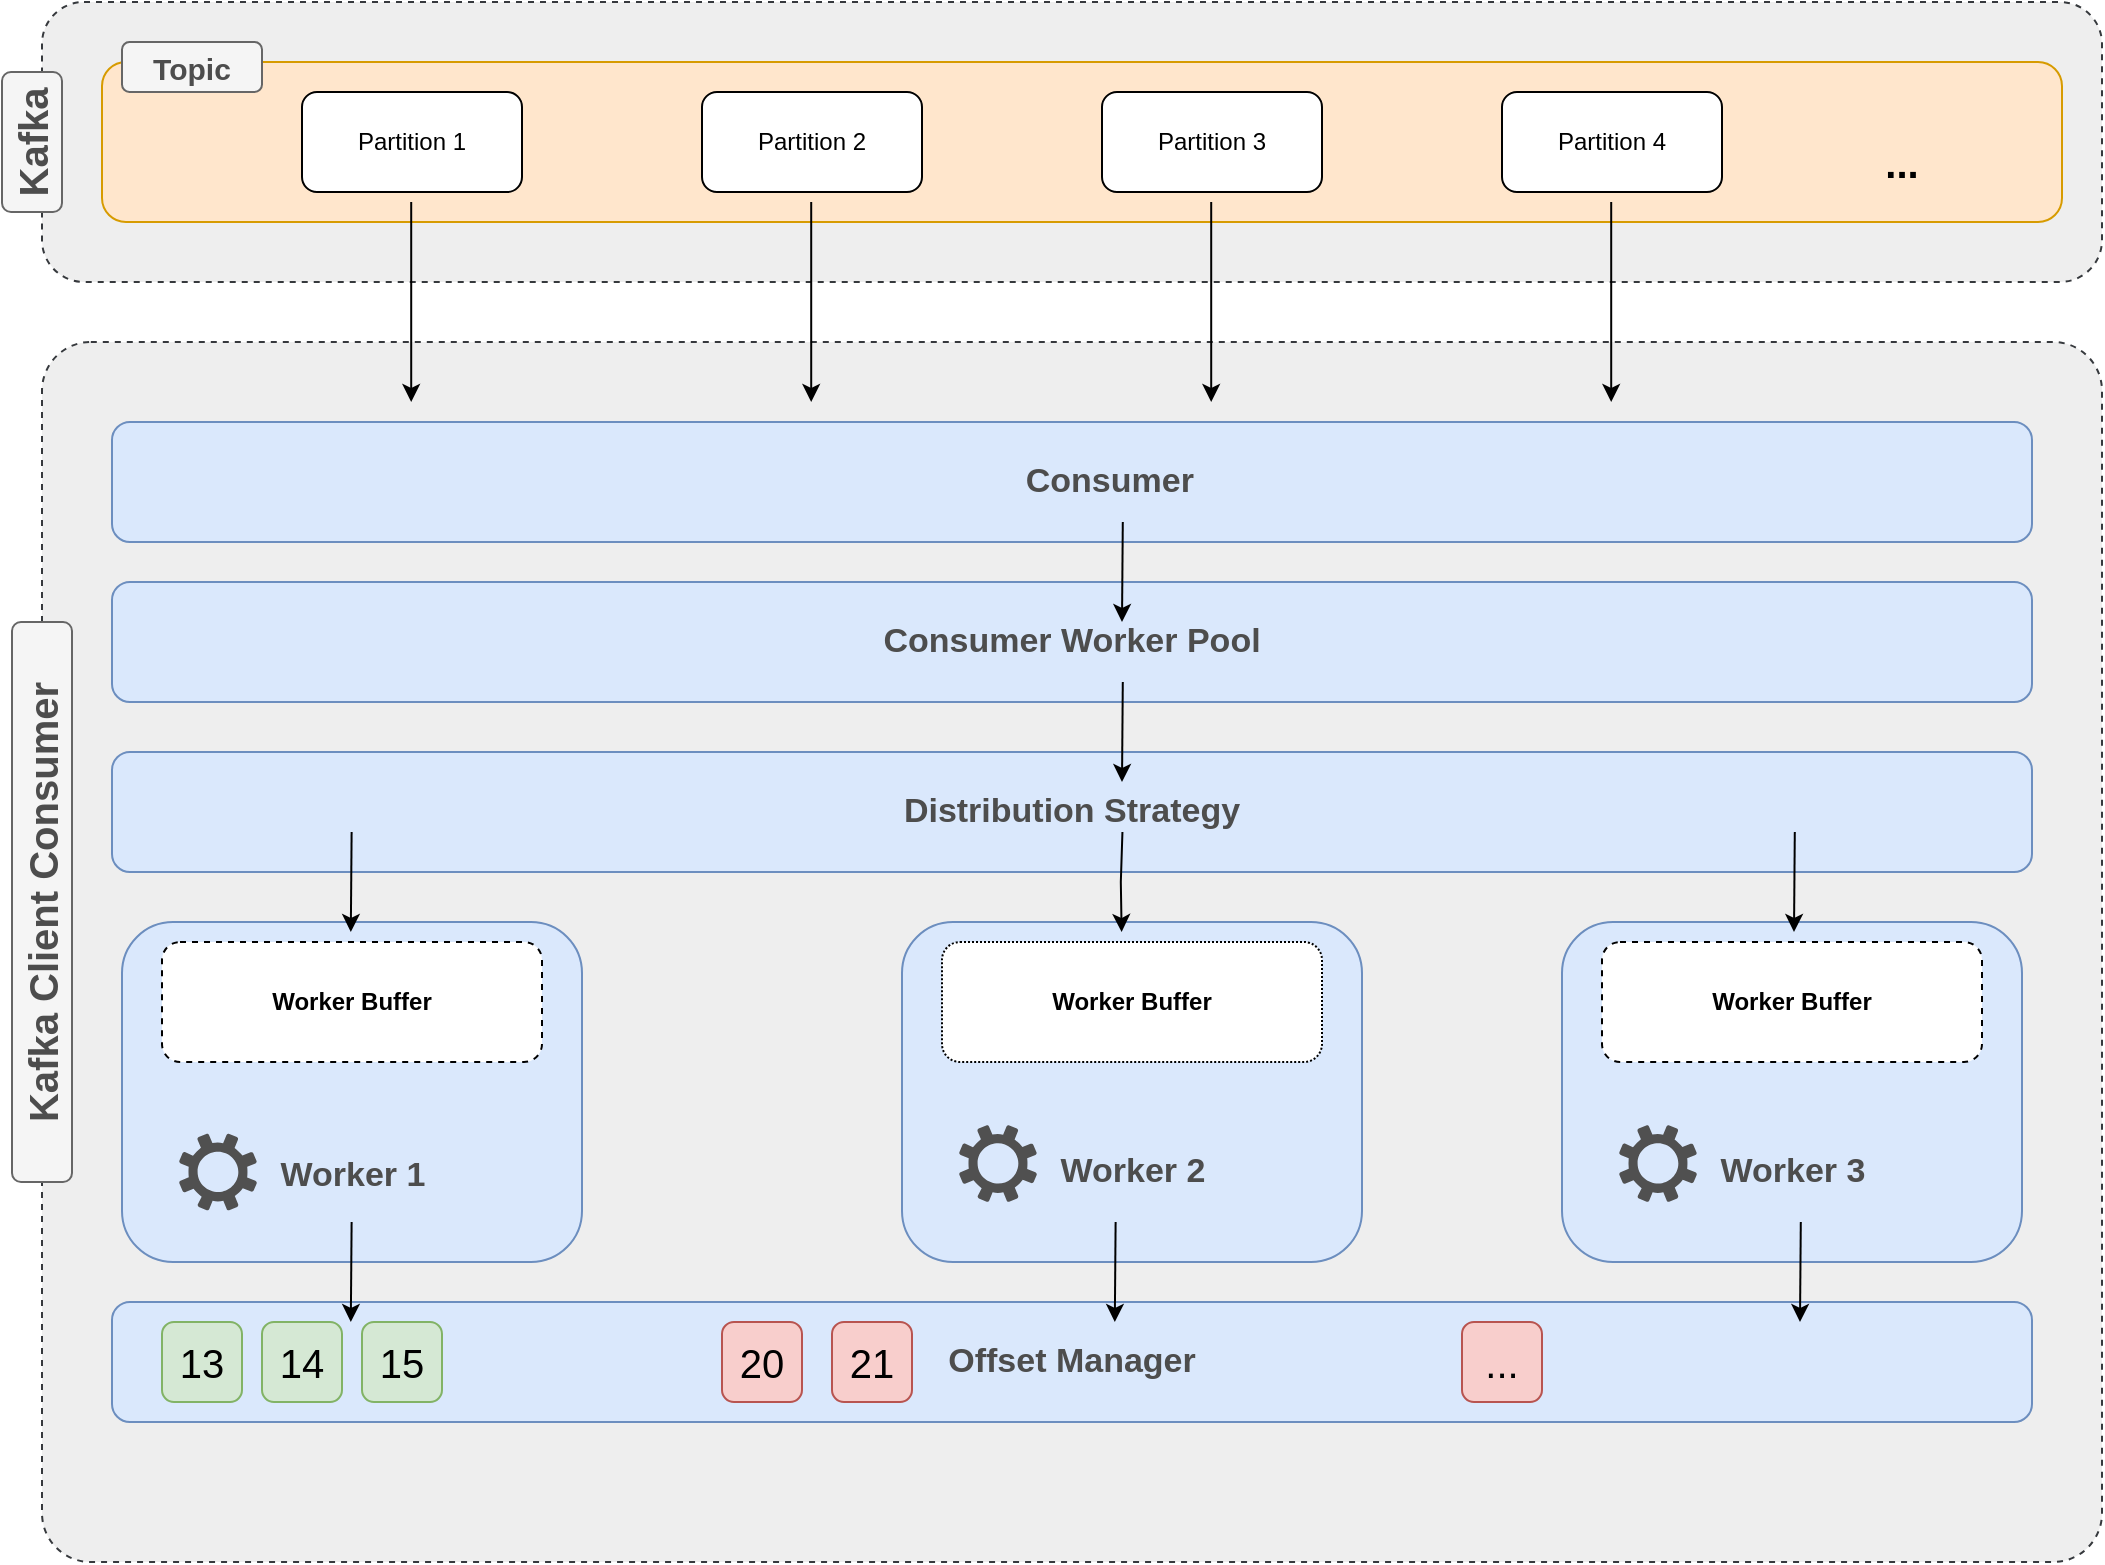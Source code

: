 <mxfile version="18.1.3" type="device"><diagram id="1rLopDpt-TMcpbR9H-7I" name="Page-1"><mxGraphModel dx="2031" dy="1017" grid="1" gridSize="10" guides="1" tooltips="1" connect="1" arrows="1" fold="1" page="1" pageScale="1" pageWidth="1100" pageHeight="850" math="0" shadow="0"><root><mxCell id="0"/><mxCell id="1" parent="0"/><mxCell id="wi68GiUVd0MQd5Bh0wnC-1" value="" style="rounded=1;whiteSpace=wrap;html=1;fillColor=#eeeeee;strokeColor=#36393d;dashed=1;" vertex="1" parent="1"><mxGeometry x="40" y="20" width="1030" height="140" as="geometry"/></mxCell><mxCell id="wi68GiUVd0MQd5Bh0wnC-2" value="" style="rounded=1;whiteSpace=wrap;html=1;fillColor=#ffe6cc;strokeColor=#d79b00;" vertex="1" parent="1"><mxGeometry x="70" y="50" width="980" height="80" as="geometry"/></mxCell><mxCell id="wi68GiUVd0MQd5Bh0wnC-15" value="" style="rounded=1;whiteSpace=wrap;html=1;fillColor=#eeeeee;strokeColor=#36393d;dashed=1;arcSize=4;imageHeight=24;" vertex="1" parent="1"><mxGeometry x="40" y="190" width="1030" height="610" as="geometry"/></mxCell><mxCell id="wi68GiUVd0MQd5Bh0wnC-16" value="&lt;span style=&quot;white-space: pre; font-size: 17px;&quot;&gt;&#9;&lt;/span&gt;Consumer" style="rounded=1;whiteSpace=wrap;html=1;fillColor=#dae8fc;strokeColor=#6c8ebf;fontStyle=1;fontSize=17;fontColor=#4D4D4D;" vertex="1" parent="1"><mxGeometry x="75" y="230" width="960" height="60" as="geometry"/></mxCell><mxCell id="wi68GiUVd0MQd5Bh0wnC-17" value="&lt;b&gt;Consumer Worker Pool&lt;/b&gt;" style="rounded=1;whiteSpace=wrap;html=1;fillColor=#dae8fc;strokeColor=#6c8ebf;fontSize=17;fontColor=#4D4D4D;" vertex="1" parent="1"><mxGeometry x="75" y="310" width="960" height="60" as="geometry"/></mxCell><mxCell id="wi68GiUVd0MQd5Bh0wnC-18" value="&lt;font color=&quot;#4d4d4d&quot; style=&quot;font-size: 17px;&quot;&gt;&lt;b&gt;Distribution Strategy&lt;/b&gt;&lt;/font&gt;" style="rounded=1;whiteSpace=wrap;html=1;fillColor=#dae8fc;strokeColor=#6c8ebf;" vertex="1" parent="1"><mxGeometry x="75" y="395" width="960" height="60" as="geometry"/></mxCell><mxCell id="wi68GiUVd0MQd5Bh0wnC-29" value="Partition 1" style="rounded=1;whiteSpace=wrap;html=1;" vertex="1" parent="1"><mxGeometry x="170" y="65" width="110" height="50" as="geometry"/></mxCell><mxCell id="wi68GiUVd0MQd5Bh0wnC-30" value="&lt;span style=&quot;&quot;&gt;Partition 2&lt;/span&gt;" style="rounded=1;whiteSpace=wrap;html=1;" vertex="1" parent="1"><mxGeometry x="370" y="65" width="110" height="50" as="geometry"/></mxCell><mxCell id="wi68GiUVd0MQd5Bh0wnC-31" value="&lt;span style=&quot;&quot;&gt;Partition 3&lt;/span&gt;" style="rounded=1;whiteSpace=wrap;html=1;" vertex="1" parent="1"><mxGeometry x="570" y="65" width="110" height="50" as="geometry"/></mxCell><mxCell id="wi68GiUVd0MQd5Bh0wnC-32" value="&lt;span style=&quot;&quot;&gt;Partition 4&lt;/span&gt;" style="rounded=1;whiteSpace=wrap;html=1;" vertex="1" parent="1"><mxGeometry x="770" y="65" width="110" height="50" as="geometry"/></mxCell><mxCell id="wi68GiUVd0MQd5Bh0wnC-33" value="&lt;font color=&quot;#4d4d4d&quot;&gt;Kafka&lt;/font&gt;" style="text;html=1;align=center;verticalAlign=middle;whiteSpace=wrap;rounded=1;fontSize=20;fontStyle=1;rotation=-90;fillColor=#f5f5f5;fontColor=#333333;strokeColor=#666666;" vertex="1" parent="1"><mxGeometry y="75" width="70" height="30" as="geometry"/></mxCell><mxCell id="wi68GiUVd0MQd5Bh0wnC-34" value="&lt;font color=&quot;#4d4d4d&quot;&gt;Topic&lt;/font&gt;" style="text;html=1;align=center;verticalAlign=middle;whiteSpace=wrap;rounded=1;fontSize=15;fontStyle=1;rotation=0;fillColor=#f5f5f5;fontColor=#333333;strokeColor=#666666;" vertex="1" parent="1"><mxGeometry x="80" y="40" width="70" height="25" as="geometry"/></mxCell><mxCell id="wi68GiUVd0MQd5Bh0wnC-36" value="..." style="text;html=1;strokeColor=none;fillColor=none;align=center;verticalAlign=middle;whiteSpace=wrap;rounded=0;dashed=1;fontSize=20;fontStyle=1" vertex="1" parent="1"><mxGeometry x="940" y="85" width="60" height="30" as="geometry"/></mxCell><mxCell id="wi68GiUVd0MQd5Bh0wnC-38" value="&lt;font color=&quot;#4d4d4d&quot;&gt;Kafka Client Consumer&lt;/font&gt;" style="text;html=1;align=center;verticalAlign=middle;whiteSpace=wrap;rounded=1;fontSize=20;rotation=-90;fillColor=#f5f5f5;fontColor=#333333;strokeColor=#666666;fontStyle=1" vertex="1" parent="1"><mxGeometry x="-100" y="455" width="280" height="30" as="geometry"/></mxCell><mxCell id="wi68GiUVd0MQd5Bh0wnC-44" value="" style="group" vertex="1" connectable="0" parent="1"><mxGeometry x="80" y="480" width="230" height="189" as="geometry"/></mxCell><mxCell id="wi68GiUVd0MQd5Bh0wnC-19" value="" style="rounded=1;whiteSpace=wrap;html=1;fillColor=#dae8fc;strokeColor=#6c8ebf;" vertex="1" parent="wi68GiUVd0MQd5Bh0wnC-44"><mxGeometry width="230" height="170" as="geometry"/></mxCell><mxCell id="wi68GiUVd0MQd5Bh0wnC-21" value="Worker Buffer" style="rounded=1;whiteSpace=wrap;html=1;dashed=1;fontStyle=1" vertex="1" parent="wi68GiUVd0MQd5Bh0wnC-44"><mxGeometry x="20" y="10" width="190" height="60" as="geometry"/></mxCell><mxCell id="wi68GiUVd0MQd5Bh0wnC-40" value="&lt;font color=&quot;#4d4d4d&quot; style=&quot;font-size: 17px;&quot;&gt;&lt;b&gt;Worker 1&lt;/b&gt;&lt;/font&gt;" style="text;html=1;strokeColor=none;fillColor=none;align=center;verticalAlign=middle;whiteSpace=wrap;rounded=0;fontSize=20;" vertex="1" parent="wi68GiUVd0MQd5Bh0wnC-44"><mxGeometry x="67.5" y="110" width="95" height="30" as="geometry"/></mxCell><mxCell id="wi68GiUVd0MQd5Bh0wnC-74" value="" style="sketch=0;pointerEvents=1;shadow=0;dashed=0;html=1;strokeColor=none;fillColor=#505050;labelPosition=center;verticalLabelPosition=bottom;verticalAlign=top;outlineConnect=0;align=center;shape=mxgraph.office.concepts.settings;rounded=1;fontSize=20;" vertex="1" parent="wi68GiUVd0MQd5Bh0wnC-44"><mxGeometry x="28.5" y="105.75" width="39" height="38.5" as="geometry"/></mxCell><mxCell id="wi68GiUVd0MQd5Bh0wnC-45" value="" style="group;dashed=1;fontStyle=1" vertex="1" connectable="0" parent="1"><mxGeometry x="470" y="480" width="230" height="170" as="geometry"/></mxCell><mxCell id="wi68GiUVd0MQd5Bh0wnC-46" value="" style="rounded=1;whiteSpace=wrap;html=1;fillColor=#dae8fc;strokeColor=#6c8ebf;" vertex="1" parent="wi68GiUVd0MQd5Bh0wnC-45"><mxGeometry width="230" height="170" as="geometry"/></mxCell><mxCell id="wi68GiUVd0MQd5Bh0wnC-47" value="Worker Buffer" style="rounded=1;whiteSpace=wrap;html=1;dashed=1;dashPattern=1 1;fontStyle=1" vertex="1" parent="wi68GiUVd0MQd5Bh0wnC-45"><mxGeometry x="20" y="10" width="190" height="60" as="geometry"/></mxCell><mxCell id="wi68GiUVd0MQd5Bh0wnC-48" value="Worker 2" style="text;html=1;strokeColor=none;fillColor=none;align=center;verticalAlign=middle;whiteSpace=wrap;rounded=0;fontSize=17;fontStyle=1;fontColor=#4D4D4D;" vertex="1" parent="wi68GiUVd0MQd5Bh0wnC-45"><mxGeometry x="67.5" y="110" width="95" height="30" as="geometry"/></mxCell><mxCell id="wi68GiUVd0MQd5Bh0wnC-75" value="" style="sketch=0;pointerEvents=1;shadow=0;dashed=0;html=1;strokeColor=none;fillColor=#505050;labelPosition=center;verticalLabelPosition=bottom;verticalAlign=top;outlineConnect=0;align=center;shape=mxgraph.office.concepts.settings;rounded=1;fontSize=20;" vertex="1" parent="wi68GiUVd0MQd5Bh0wnC-45"><mxGeometry x="28.5" y="101.5" width="39" height="38.5" as="geometry"/></mxCell><mxCell id="wi68GiUVd0MQd5Bh0wnC-49" value="" style="group;dashed=1;fontStyle=1" vertex="1" connectable="0" parent="1"><mxGeometry x="800" y="480" width="230" height="170" as="geometry"/></mxCell><mxCell id="wi68GiUVd0MQd5Bh0wnC-50" value="" style="rounded=1;whiteSpace=wrap;html=1;fillColor=#dae8fc;strokeColor=#6c8ebf;" vertex="1" parent="wi68GiUVd0MQd5Bh0wnC-49"><mxGeometry width="230" height="170" as="geometry"/></mxCell><mxCell id="wi68GiUVd0MQd5Bh0wnC-51" value="Worker Buffer" style="rounded=1;whiteSpace=wrap;html=1;dashed=1;fontStyle=1" vertex="1" parent="wi68GiUVd0MQd5Bh0wnC-49"><mxGeometry x="20" y="10" width="190" height="60" as="geometry"/></mxCell><mxCell id="wi68GiUVd0MQd5Bh0wnC-52" value="&lt;font style=&quot;font-size: 17px;&quot;&gt;Worker 3&lt;/font&gt;" style="text;html=1;strokeColor=none;fillColor=none;align=center;verticalAlign=middle;whiteSpace=wrap;rounded=0;fontSize=17;fontStyle=1;fontColor=#4D4D4D;" vertex="1" parent="wi68GiUVd0MQd5Bh0wnC-49"><mxGeometry x="67.5" y="110" width="95" height="30" as="geometry"/></mxCell><mxCell id="wi68GiUVd0MQd5Bh0wnC-76" value="" style="sketch=0;pointerEvents=1;shadow=0;dashed=0;html=1;strokeColor=none;fillColor=#505050;labelPosition=center;verticalLabelPosition=bottom;verticalAlign=top;outlineConnect=0;align=center;shape=mxgraph.office.concepts.settings;rounded=1;fontSize=20;" vertex="1" parent="wi68GiUVd0MQd5Bh0wnC-49"><mxGeometry x="28.5" y="101.5" width="39" height="38.5" as="geometry"/></mxCell><mxCell id="wi68GiUVd0MQd5Bh0wnC-53" value="&lt;font color=&quot;#4d4d4d&quot; style=&quot;font-size: 17px;&quot;&gt;&lt;b&gt;Offset Manager&lt;/b&gt;&lt;/font&gt;" style="rounded=1;whiteSpace=wrap;html=1;fillColor=#dae8fc;strokeColor=#6c8ebf;" vertex="1" parent="1"><mxGeometry x="75" y="670" width="960" height="60" as="geometry"/></mxCell><mxCell id="wi68GiUVd0MQd5Bh0wnC-57" value="" style="endArrow=classic;html=1;rounded=0;fontSize=20;fontColor=#4D4D4D;" edge="1" parent="1"><mxGeometry width="50" height="50" relative="1" as="geometry"><mxPoint x="824.6" y="120" as="sourcePoint"/><mxPoint x="824.6" y="220" as="targetPoint"/></mxGeometry></mxCell><mxCell id="wi68GiUVd0MQd5Bh0wnC-58" value="" style="endArrow=classic;html=1;rounded=0;fontSize=20;fontColor=#4D4D4D;" edge="1" parent="1"><mxGeometry width="50" height="50" relative="1" as="geometry"><mxPoint x="624.6" y="120" as="sourcePoint"/><mxPoint x="624.6" y="220" as="targetPoint"/></mxGeometry></mxCell><mxCell id="wi68GiUVd0MQd5Bh0wnC-59" value="" style="endArrow=classic;html=1;rounded=0;fontSize=20;fontColor=#4D4D4D;" edge="1" parent="1"><mxGeometry width="50" height="50" relative="1" as="geometry"><mxPoint x="424.6" y="120" as="sourcePoint"/><mxPoint x="424.6" y="220" as="targetPoint"/></mxGeometry></mxCell><mxCell id="wi68GiUVd0MQd5Bh0wnC-60" value="" style="endArrow=classic;html=1;rounded=0;fontSize=20;fontColor=#4D4D4D;" edge="1" parent="1"><mxGeometry width="50" height="50" relative="1" as="geometry"><mxPoint x="224.6" y="120" as="sourcePoint"/><mxPoint x="224.6" y="220" as="targetPoint"/></mxGeometry></mxCell><mxCell id="wi68GiUVd0MQd5Bh0wnC-63" value="" style="endArrow=classic;html=1;rounded=0;fontSize=20;fontColor=#4D4D4D;" edge="1" parent="1"><mxGeometry width="50" height="50" relative="1" as="geometry"><mxPoint x="580.4" y="280" as="sourcePoint"/><mxPoint x="580.0" y="330" as="targetPoint"/></mxGeometry></mxCell><mxCell id="wi68GiUVd0MQd5Bh0wnC-64" value="" style="endArrow=classic;html=1;rounded=0;fontSize=20;fontColor=#4D4D4D;" edge="1" parent="1"><mxGeometry width="50" height="50" relative="1" as="geometry"><mxPoint x="580.4" y="360" as="sourcePoint"/><mxPoint x="580" y="410.0" as="targetPoint"/></mxGeometry></mxCell><mxCell id="wi68GiUVd0MQd5Bh0wnC-65" value="" style="endArrow=classic;html=1;rounded=0;fontSize=20;" edge="1" parent="1"><mxGeometry width="50" height="50" relative="1" as="geometry"><mxPoint x="194.81" y="435.0" as="sourcePoint"/><mxPoint x="194.41" y="485.0" as="targetPoint"/></mxGeometry></mxCell><mxCell id="wi68GiUVd0MQd5Bh0wnC-66" value="" style="endArrow=classic;html=1;rounded=0;fontSize=20;" edge="1" parent="1"><mxGeometry width="50" height="50" relative="1" as="geometry"><mxPoint x="580.22" y="435.0" as="sourcePoint"/><mxPoint x="579.82" y="485.0" as="targetPoint"/><Array as="points"><mxPoint x="579.41" y="460"/></Array></mxGeometry></mxCell><mxCell id="wi68GiUVd0MQd5Bh0wnC-67" value="" style="endArrow=classic;html=1;rounded=0;fontSize=20;" edge="1" parent="1"><mxGeometry width="50" height="50" relative="1" as="geometry"><mxPoint x="916.4" y="435.0" as="sourcePoint"/><mxPoint x="916.0" y="485.0" as="targetPoint"/></mxGeometry></mxCell><mxCell id="wi68GiUVd0MQd5Bh0wnC-68" value="" style="endArrow=classic;html=1;rounded=0;fontSize=20;" edge="1" parent="1"><mxGeometry width="50" height="50" relative="1" as="geometry"><mxPoint x="194.81" y="630.0" as="sourcePoint"/><mxPoint x="194.41" y="680.0" as="targetPoint"/></mxGeometry></mxCell><mxCell id="wi68GiUVd0MQd5Bh0wnC-71" value="" style="endArrow=classic;html=1;rounded=0;fontSize=20;" edge="1" parent="1"><mxGeometry width="50" height="50" relative="1" as="geometry"><mxPoint x="576.81" y="630.0" as="sourcePoint"/><mxPoint x="576.41" y="680.0" as="targetPoint"/></mxGeometry></mxCell><mxCell id="wi68GiUVd0MQd5Bh0wnC-72" value="" style="endArrow=classic;html=1;rounded=0;fontSize=20;" edge="1" parent="1"><mxGeometry width="50" height="50" relative="1" as="geometry"><mxPoint x="919.4" y="630.0" as="sourcePoint"/><mxPoint x="919.0" y="680.0" as="targetPoint"/></mxGeometry></mxCell><mxCell id="wi68GiUVd0MQd5Bh0wnC-79" value="13" style="rounded=1;whiteSpace=wrap;html=1;fontSize=20;strokeColor=#82b366;fillColor=#d5e8d4;" vertex="1" parent="1"><mxGeometry x="100" y="680" width="40" height="40" as="geometry"/></mxCell><mxCell id="wi68GiUVd0MQd5Bh0wnC-80" value="14" style="rounded=1;whiteSpace=wrap;html=1;fontSize=20;strokeColor=#82b366;fillColor=#d5e8d4;" vertex="1" parent="1"><mxGeometry x="150" y="680" width="40" height="40" as="geometry"/></mxCell><mxCell id="wi68GiUVd0MQd5Bh0wnC-81" value="15" style="rounded=1;whiteSpace=wrap;html=1;fontSize=20;strokeColor=#82b366;fillColor=#d5e8d4;" vertex="1" parent="1"><mxGeometry x="200" y="680" width="40" height="40" as="geometry"/></mxCell><mxCell id="wi68GiUVd0MQd5Bh0wnC-82" value="20" style="rounded=1;whiteSpace=wrap;html=1;fontSize=20;strokeColor=#b85450;fillColor=#f8cecc;" vertex="1" parent="1"><mxGeometry x="380" y="680" width="40" height="40" as="geometry"/></mxCell><mxCell id="wi68GiUVd0MQd5Bh0wnC-83" value="21" style="rounded=1;whiteSpace=wrap;html=1;fontSize=20;strokeColor=#b85450;fillColor=#f8cecc;" vertex="1" parent="1"><mxGeometry x="435" y="680" width="40" height="40" as="geometry"/></mxCell><mxCell id="wi68GiUVd0MQd5Bh0wnC-84" value="..." style="rounded=1;whiteSpace=wrap;html=1;fontSize=20;strokeColor=#b85450;fillColor=#f8cecc;" vertex="1" parent="1"><mxGeometry x="750" y="680" width="40" height="40" as="geometry"/></mxCell></root></mxGraphModel></diagram></mxfile>